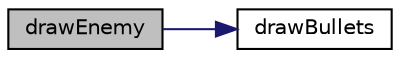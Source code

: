 digraph "drawEnemy"
{
  edge [fontname="Helvetica",fontsize="10",labelfontname="Helvetica",labelfontsize="10"];
  node [fontname="Helvetica",fontsize="10",shape=record];
  rankdir="LR";
  Node1 [label="drawEnemy",height=0.2,width=0.4,color="black", fillcolor="grey75", style="filled", fontcolor="black"];
  Node1 -> Node2 [color="midnightblue",fontsize="10",style="solid",fontname="Helvetica"];
  Node2 [label="drawBullets",height=0.2,width=0.4,color="black", fillcolor="white", style="filled",URL="$main_8cpp.html#ac38de32b006bf30195d8818e3a7a194e"];
}

